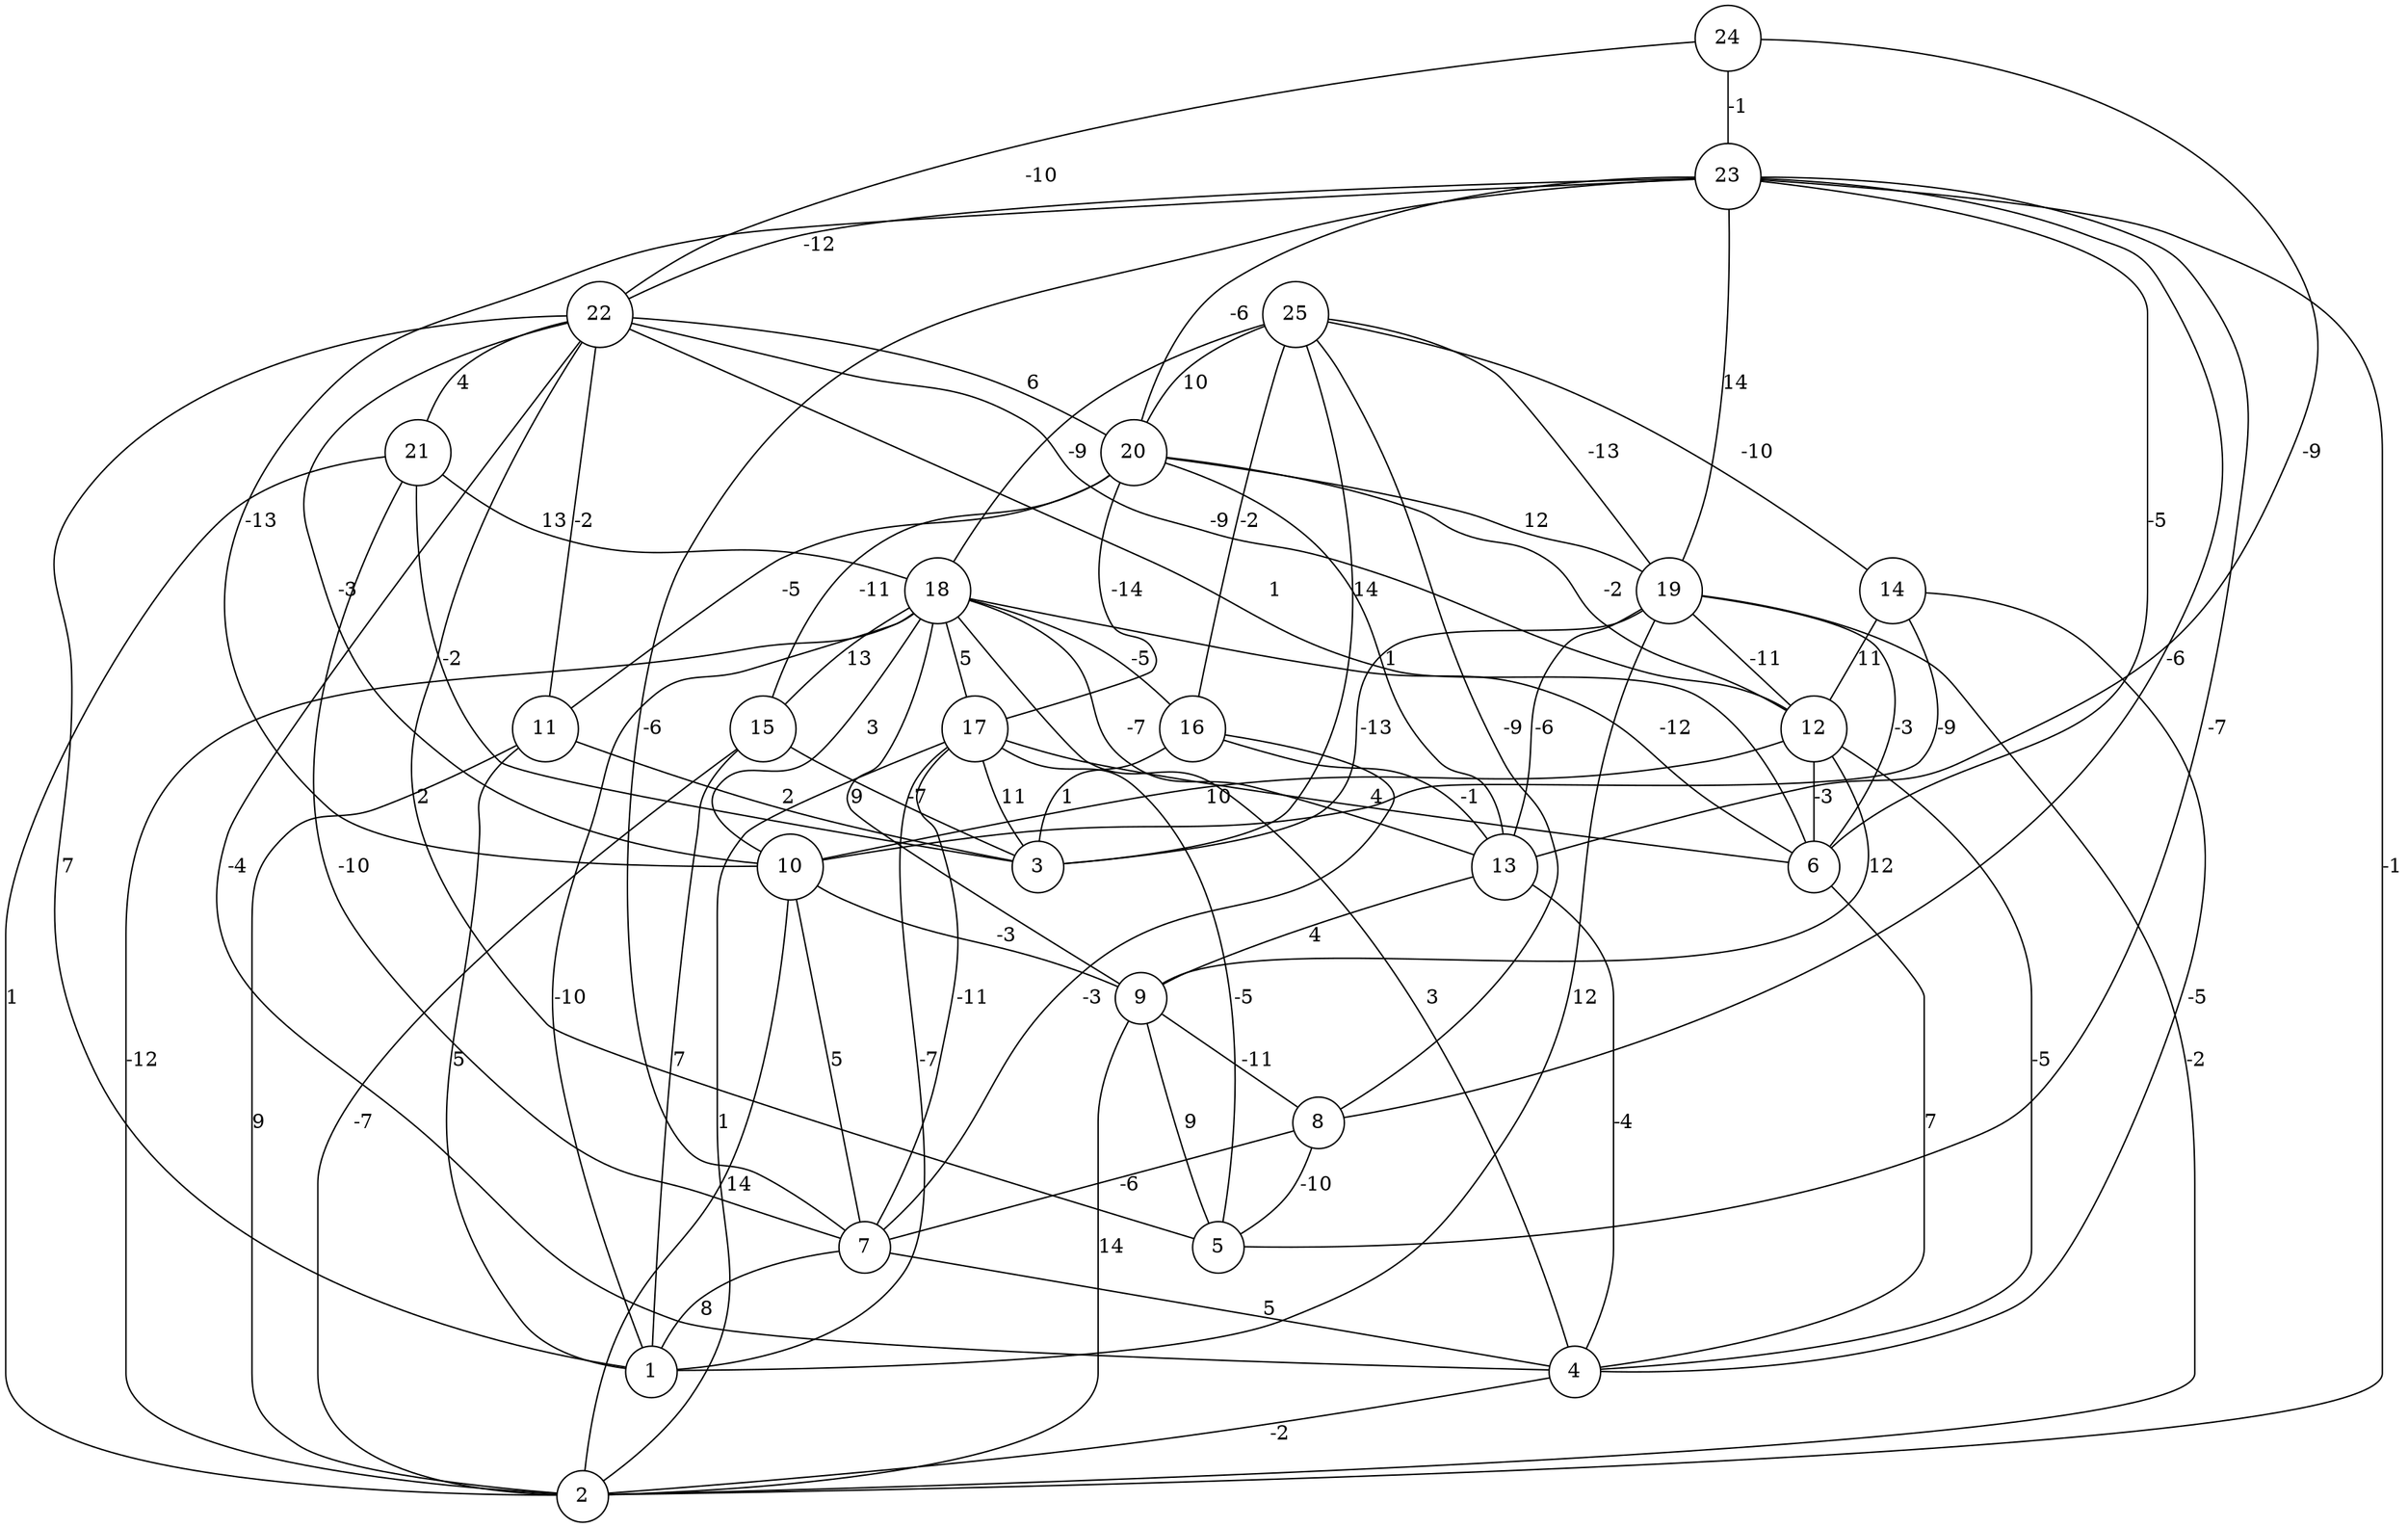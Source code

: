 graph { 
	 fontname="Helvetica,Arial,sans-serif" 
	 node [shape = circle]; 
	 25 -- 3 [label = "14"];
	 25 -- 8 [label = "-9"];
	 25 -- 14 [label = "-10"];
	 25 -- 16 [label = "-2"];
	 25 -- 18 [label = "-9"];
	 25 -- 19 [label = "-13"];
	 25 -- 20 [label = "10"];
	 24 -- 13 [label = "-9"];
	 24 -- 22 [label = "-10"];
	 24 -- 23 [label = "-1"];
	 23 -- 2 [label = "-1"];
	 23 -- 5 [label = "-7"];
	 23 -- 6 [label = "-5"];
	 23 -- 7 [label = "-6"];
	 23 -- 8 [label = "-6"];
	 23 -- 10 [label = "-13"];
	 23 -- 19 [label = "14"];
	 23 -- 20 [label = "-6"];
	 23 -- 22 [label = "-12"];
	 22 -- 1 [label = "7"];
	 22 -- 4 [label = "-4"];
	 22 -- 5 [label = "2"];
	 22 -- 6 [label = "1"];
	 22 -- 10 [label = "-3"];
	 22 -- 11 [label = "-2"];
	 22 -- 12 [label = "-9"];
	 22 -- 20 [label = "6"];
	 22 -- 21 [label = "4"];
	 21 -- 2 [label = "1"];
	 21 -- 3 [label = "-2"];
	 21 -- 7 [label = "-10"];
	 21 -- 18 [label = "13"];
	 20 -- 11 [label = "-5"];
	 20 -- 12 [label = "-2"];
	 20 -- 13 [label = "1"];
	 20 -- 15 [label = "-11"];
	 20 -- 17 [label = "-14"];
	 20 -- 19 [label = "12"];
	 19 -- 1 [label = "12"];
	 19 -- 2 [label = "-2"];
	 19 -- 3 [label = "-13"];
	 19 -- 6 [label = "-3"];
	 19 -- 12 [label = "-11"];
	 19 -- 13 [label = "-6"];
	 18 -- 1 [label = "-10"];
	 18 -- 2 [label = "-12"];
	 18 -- 4 [label = "3"];
	 18 -- 6 [label = "-12"];
	 18 -- 9 [label = "9"];
	 18 -- 10 [label = "3"];
	 18 -- 13 [label = "-7"];
	 18 -- 15 [label = "13"];
	 18 -- 16 [label = "-5"];
	 18 -- 17 [label = "5"];
	 17 -- 1 [label = "-7"];
	 17 -- 2 [label = "1"];
	 17 -- 3 [label = "11"];
	 17 -- 5 [label = "-5"];
	 17 -- 6 [label = "4"];
	 17 -- 7 [label = "-11"];
	 16 -- 3 [label = "1"];
	 16 -- 7 [label = "-3"];
	 16 -- 13 [label = "-1"];
	 15 -- 1 [label = "7"];
	 15 -- 2 [label = "-7"];
	 15 -- 3 [label = "-7"];
	 14 -- 4 [label = "-5"];
	 14 -- 10 [label = "-9"];
	 14 -- 12 [label = "11"];
	 13 -- 4 [label = "-4"];
	 13 -- 9 [label = "4"];
	 12 -- 4 [label = "-5"];
	 12 -- 6 [label = "-3"];
	 12 -- 9 [label = "12"];
	 12 -- 10 [label = "10"];
	 11 -- 1 [label = "5"];
	 11 -- 2 [label = "9"];
	 11 -- 3 [label = "2"];
	 10 -- 2 [label = "14"];
	 10 -- 7 [label = "5"];
	 10 -- 9 [label = "-3"];
	 9 -- 2 [label = "14"];
	 9 -- 5 [label = "9"];
	 9 -- 8 [label = "-11"];
	 8 -- 5 [label = "-10"];
	 8 -- 7 [label = "-6"];
	 7 -- 1 [label = "8"];
	 7 -- 4 [label = "5"];
	 6 -- 4 [label = "7"];
	 4 -- 2 [label = "-2"];
	 1;
	 2;
	 3;
	 4;
	 5;
	 6;
	 7;
	 8;
	 9;
	 10;
	 11;
	 12;
	 13;
	 14;
	 15;
	 16;
	 17;
	 18;
	 19;
	 20;
	 21;
	 22;
	 23;
	 24;
	 25;
}
